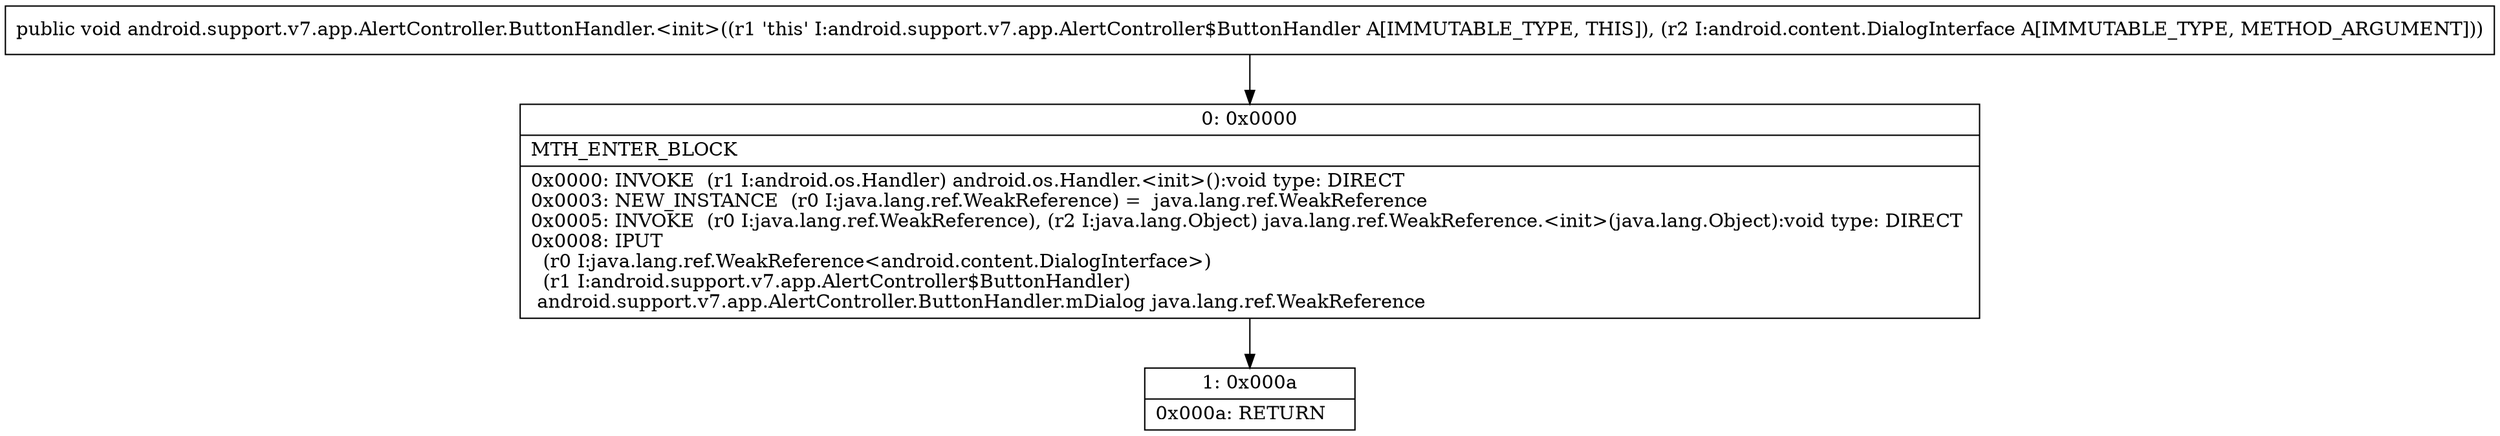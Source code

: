 digraph "CFG forandroid.support.v7.app.AlertController.ButtonHandler.\<init\>(Landroid\/content\/DialogInterface;)V" {
Node_0 [shape=record,label="{0\:\ 0x0000|MTH_ENTER_BLOCK\l|0x0000: INVOKE  (r1 I:android.os.Handler) android.os.Handler.\<init\>():void type: DIRECT \l0x0003: NEW_INSTANCE  (r0 I:java.lang.ref.WeakReference) =  java.lang.ref.WeakReference \l0x0005: INVOKE  (r0 I:java.lang.ref.WeakReference), (r2 I:java.lang.Object) java.lang.ref.WeakReference.\<init\>(java.lang.Object):void type: DIRECT \l0x0008: IPUT  \l  (r0 I:java.lang.ref.WeakReference\<android.content.DialogInterface\>)\l  (r1 I:android.support.v7.app.AlertController$ButtonHandler)\l android.support.v7.app.AlertController.ButtonHandler.mDialog java.lang.ref.WeakReference \l}"];
Node_1 [shape=record,label="{1\:\ 0x000a|0x000a: RETURN   \l}"];
MethodNode[shape=record,label="{public void android.support.v7.app.AlertController.ButtonHandler.\<init\>((r1 'this' I:android.support.v7.app.AlertController$ButtonHandler A[IMMUTABLE_TYPE, THIS]), (r2 I:android.content.DialogInterface A[IMMUTABLE_TYPE, METHOD_ARGUMENT])) }"];
MethodNode -> Node_0;
Node_0 -> Node_1;
}

